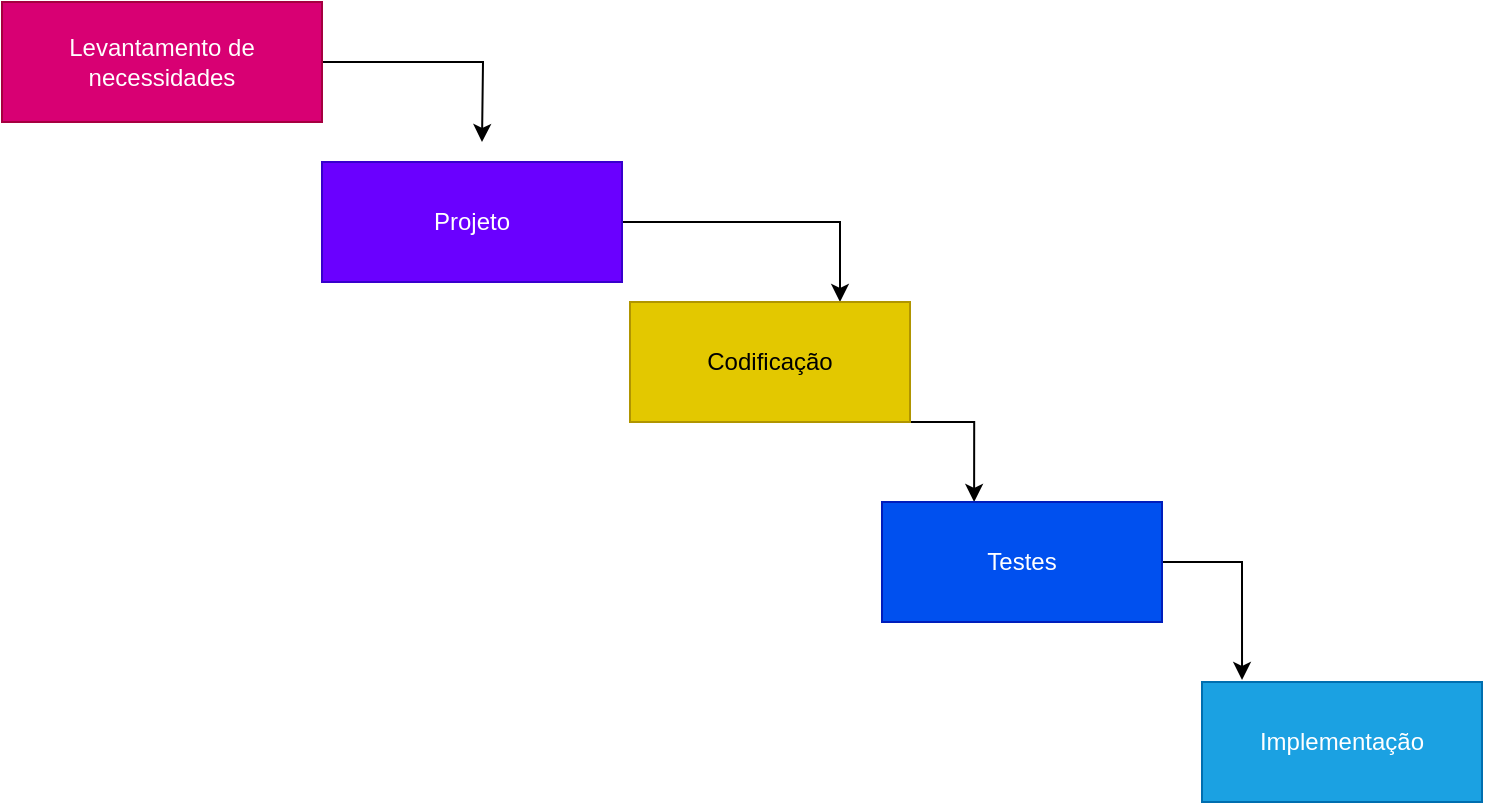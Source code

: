 <mxfile version="21.3.2" type="google">
  <diagram name="Página-1" id="7xdTibHPyfnyJCvZkROA">
    <mxGraphModel grid="1" page="1" gridSize="10" guides="1" tooltips="1" connect="1" arrows="1" fold="1" pageScale="1" pageWidth="827" pageHeight="1169" math="0" shadow="0">
      <root>
        <mxCell id="0" />
        <mxCell id="1" parent="0" />
        <mxCell id="YP4itGaZX5XN26QC53nP-5" style="edgeStyle=orthogonalEdgeStyle;rounded=0;orthogonalLoop=1;jettySize=auto;html=1;" edge="1" parent="1" source="YP4itGaZX5XN26QC53nP-1">
          <mxGeometry relative="1" as="geometry">
            <mxPoint x="270" y="240" as="targetPoint" />
          </mxGeometry>
        </mxCell>
        <mxCell id="YP4itGaZX5XN26QC53nP-1" value="Levantamento de necessidades" style="rounded=0;whiteSpace=wrap;html=1;fillColor=#d80073;fontColor=#ffffff;strokeColor=#A50040;" vertex="1" parent="1">
          <mxGeometry x="30" y="170" width="160" height="60" as="geometry" />
        </mxCell>
        <mxCell id="YP4itGaZX5XN26QC53nP-3" style="edgeStyle=orthogonalEdgeStyle;rounded=0;orthogonalLoop=1;jettySize=auto;html=1;entryX=0.75;entryY=0;entryDx=0;entryDy=0;" edge="1" parent="1" source="YP4itGaZX5XN26QC53nP-2" target="YP4itGaZX5XN26QC53nP-4">
          <mxGeometry relative="1" as="geometry">
            <mxPoint x="420" y="280" as="targetPoint" />
          </mxGeometry>
        </mxCell>
        <mxCell id="YP4itGaZX5XN26QC53nP-2" value="Projeto" style="rounded=0;whiteSpace=wrap;html=1;fillColor=#6a00ff;fontColor=#ffffff;strokeColor=#3700CC;" vertex="1" parent="1">
          <mxGeometry x="190" y="250" width="150" height="60" as="geometry" />
        </mxCell>
        <mxCell id="YP4itGaZX5XN26QC53nP-10" style="edgeStyle=orthogonalEdgeStyle;rounded=0;orthogonalLoop=1;jettySize=auto;html=1;entryX=0.329;entryY=0;entryDx=0;entryDy=0;entryPerimeter=0;" edge="1" parent="1" source="YP4itGaZX5XN26QC53nP-4" target="YP4itGaZX5XN26QC53nP-6">
          <mxGeometry relative="1" as="geometry">
            <Array as="points">
              <mxPoint x="516" y="380" />
            </Array>
          </mxGeometry>
        </mxCell>
        <mxCell id="YP4itGaZX5XN26QC53nP-4" value="Codificação" style="rounded=0;whiteSpace=wrap;html=1;fillColor=#e3c800;fontColor=#000000;strokeColor=#B09500;" vertex="1" parent="1">
          <mxGeometry x="344" y="320" width="140" height="60" as="geometry" />
        </mxCell>
        <mxCell id="YP4itGaZX5XN26QC53nP-11" style="edgeStyle=orthogonalEdgeStyle;rounded=0;orthogonalLoop=1;jettySize=auto;html=1;entryX=0.143;entryY=-0.017;entryDx=0;entryDy=0;entryPerimeter=0;" edge="1" parent="1" source="YP4itGaZX5XN26QC53nP-6" target="YP4itGaZX5XN26QC53nP-7">
          <mxGeometry relative="1" as="geometry">
            <mxPoint x="630" y="470" as="targetPoint" />
          </mxGeometry>
        </mxCell>
        <mxCell id="YP4itGaZX5XN26QC53nP-6" value="Testes" style="rounded=0;whiteSpace=wrap;html=1;fillColor=#0050ef;strokeColor=#001DBC;fontColor=#ffffff;" vertex="1" parent="1">
          <mxGeometry x="470" y="420" width="140" height="60" as="geometry" />
        </mxCell>
        <mxCell id="YP4itGaZX5XN26QC53nP-7" value="Implementação" style="rounded=0;whiteSpace=wrap;html=1;fillColor=#1ba1e2;fontColor=#ffffff;strokeColor=#006EAF;" vertex="1" parent="1">
          <mxGeometry x="630" y="510" width="140" height="60" as="geometry" />
        </mxCell>
      </root>
    </mxGraphModel>
  </diagram>
</mxfile>
